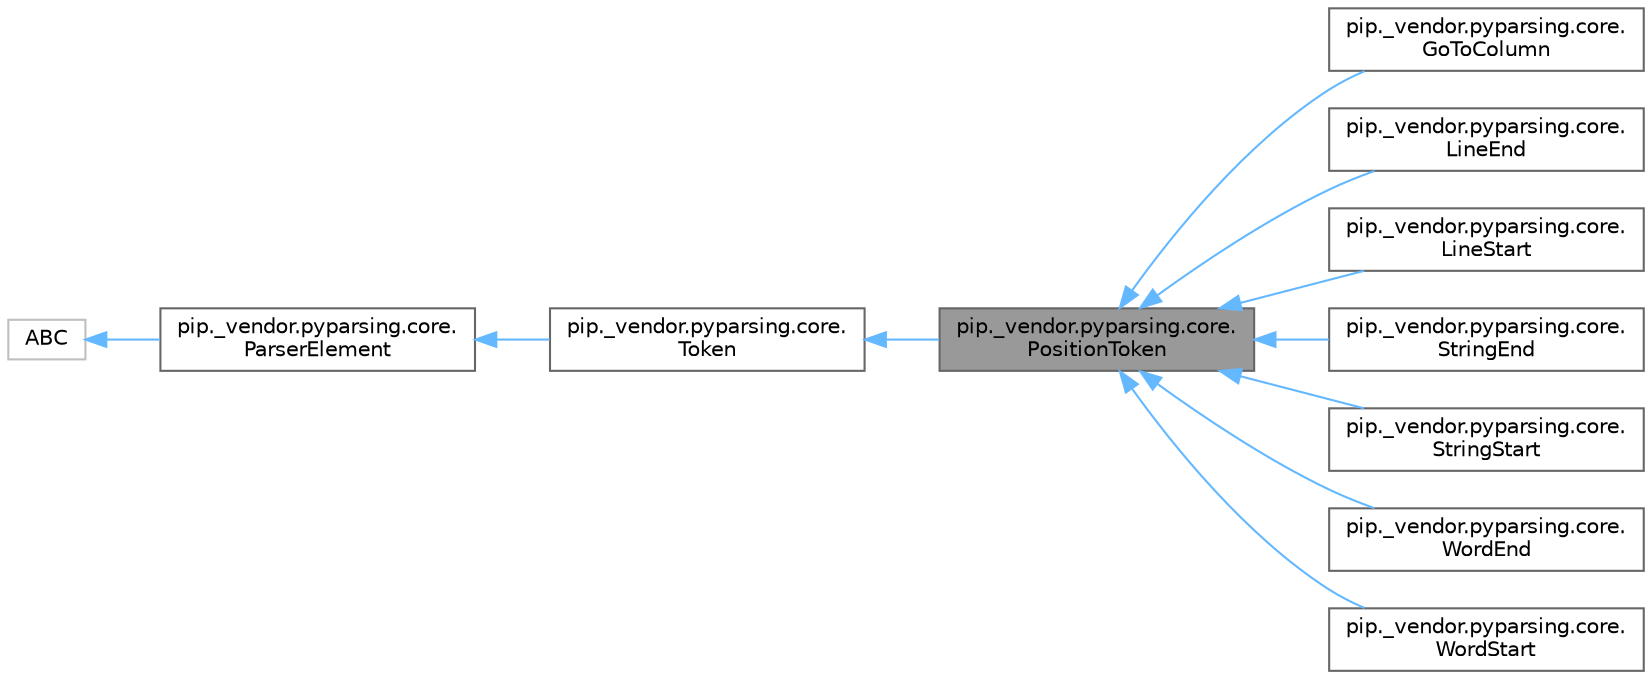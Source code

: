 digraph "pip._vendor.pyparsing.core.PositionToken"
{
 // LATEX_PDF_SIZE
  bgcolor="transparent";
  edge [fontname=Helvetica,fontsize=10,labelfontname=Helvetica,labelfontsize=10];
  node [fontname=Helvetica,fontsize=10,shape=box,height=0.2,width=0.4];
  rankdir="LR";
  Node1 [id="Node000001",label="pip._vendor.pyparsing.core.\lPositionToken",height=0.2,width=0.4,color="gray40", fillcolor="grey60", style="filled", fontcolor="black",tooltip=" "];
  Node2 -> Node1 [id="edge11_Node000001_Node000002",dir="back",color="steelblue1",style="solid",tooltip=" "];
  Node2 [id="Node000002",label="pip._vendor.pyparsing.core.\lToken",height=0.2,width=0.4,color="gray40", fillcolor="white", style="filled",URL="$dd/d9e/classpip_1_1__vendor_1_1pyparsing_1_1core_1_1Token.html",tooltip=" "];
  Node3 -> Node2 [id="edge12_Node000002_Node000003",dir="back",color="steelblue1",style="solid",tooltip=" "];
  Node3 [id="Node000003",label="pip._vendor.pyparsing.core.\lParserElement",height=0.2,width=0.4,color="gray40", fillcolor="white", style="filled",URL="$d5/d51/classpip_1_1__vendor_1_1pyparsing_1_1core_1_1ParserElement.html",tooltip=" "];
  Node4 -> Node3 [id="edge13_Node000003_Node000004",dir="back",color="steelblue1",style="solid",tooltip=" "];
  Node4 [id="Node000004",label="ABC",height=0.2,width=0.4,color="grey75", fillcolor="white", style="filled",URL="$dd/d9b/classABC.html",tooltip=" "];
  Node1 -> Node5 [id="edge14_Node000001_Node000005",dir="back",color="steelblue1",style="solid",tooltip=" "];
  Node5 [id="Node000005",label="pip._vendor.pyparsing.core.\lGoToColumn",height=0.2,width=0.4,color="gray40", fillcolor="white", style="filled",URL="$d9/d04/classpip_1_1__vendor_1_1pyparsing_1_1core_1_1GoToColumn.html",tooltip=" "];
  Node1 -> Node6 [id="edge15_Node000001_Node000006",dir="back",color="steelblue1",style="solid",tooltip=" "];
  Node6 [id="Node000006",label="pip._vendor.pyparsing.core.\lLineEnd",height=0.2,width=0.4,color="gray40", fillcolor="white", style="filled",URL="$d3/df0/classpip_1_1__vendor_1_1pyparsing_1_1core_1_1LineEnd.html",tooltip=" "];
  Node1 -> Node7 [id="edge16_Node000001_Node000007",dir="back",color="steelblue1",style="solid",tooltip=" "];
  Node7 [id="Node000007",label="pip._vendor.pyparsing.core.\lLineStart",height=0.2,width=0.4,color="gray40", fillcolor="white", style="filled",URL="$d2/d73/classpip_1_1__vendor_1_1pyparsing_1_1core_1_1LineStart.html",tooltip=" "];
  Node1 -> Node8 [id="edge17_Node000001_Node000008",dir="back",color="steelblue1",style="solid",tooltip=" "];
  Node8 [id="Node000008",label="pip._vendor.pyparsing.core.\lStringEnd",height=0.2,width=0.4,color="gray40", fillcolor="white", style="filled",URL="$da/df5/classpip_1_1__vendor_1_1pyparsing_1_1core_1_1StringEnd.html",tooltip=" "];
  Node1 -> Node9 [id="edge18_Node000001_Node000009",dir="back",color="steelblue1",style="solid",tooltip=" "];
  Node9 [id="Node000009",label="pip._vendor.pyparsing.core.\lStringStart",height=0.2,width=0.4,color="gray40", fillcolor="white", style="filled",URL="$dd/d66/classpip_1_1__vendor_1_1pyparsing_1_1core_1_1StringStart.html",tooltip=" "];
  Node1 -> Node10 [id="edge19_Node000001_Node000010",dir="back",color="steelblue1",style="solid",tooltip=" "];
  Node10 [id="Node000010",label="pip._vendor.pyparsing.core.\lWordEnd",height=0.2,width=0.4,color="gray40", fillcolor="white", style="filled",URL="$d3/d5c/classpip_1_1__vendor_1_1pyparsing_1_1core_1_1WordEnd.html",tooltip=" "];
  Node1 -> Node11 [id="edge20_Node000001_Node000011",dir="back",color="steelblue1",style="solid",tooltip=" "];
  Node11 [id="Node000011",label="pip._vendor.pyparsing.core.\lWordStart",height=0.2,width=0.4,color="gray40", fillcolor="white", style="filled",URL="$d4/dbc/classpip_1_1__vendor_1_1pyparsing_1_1core_1_1WordStart.html",tooltip=" "];
}
